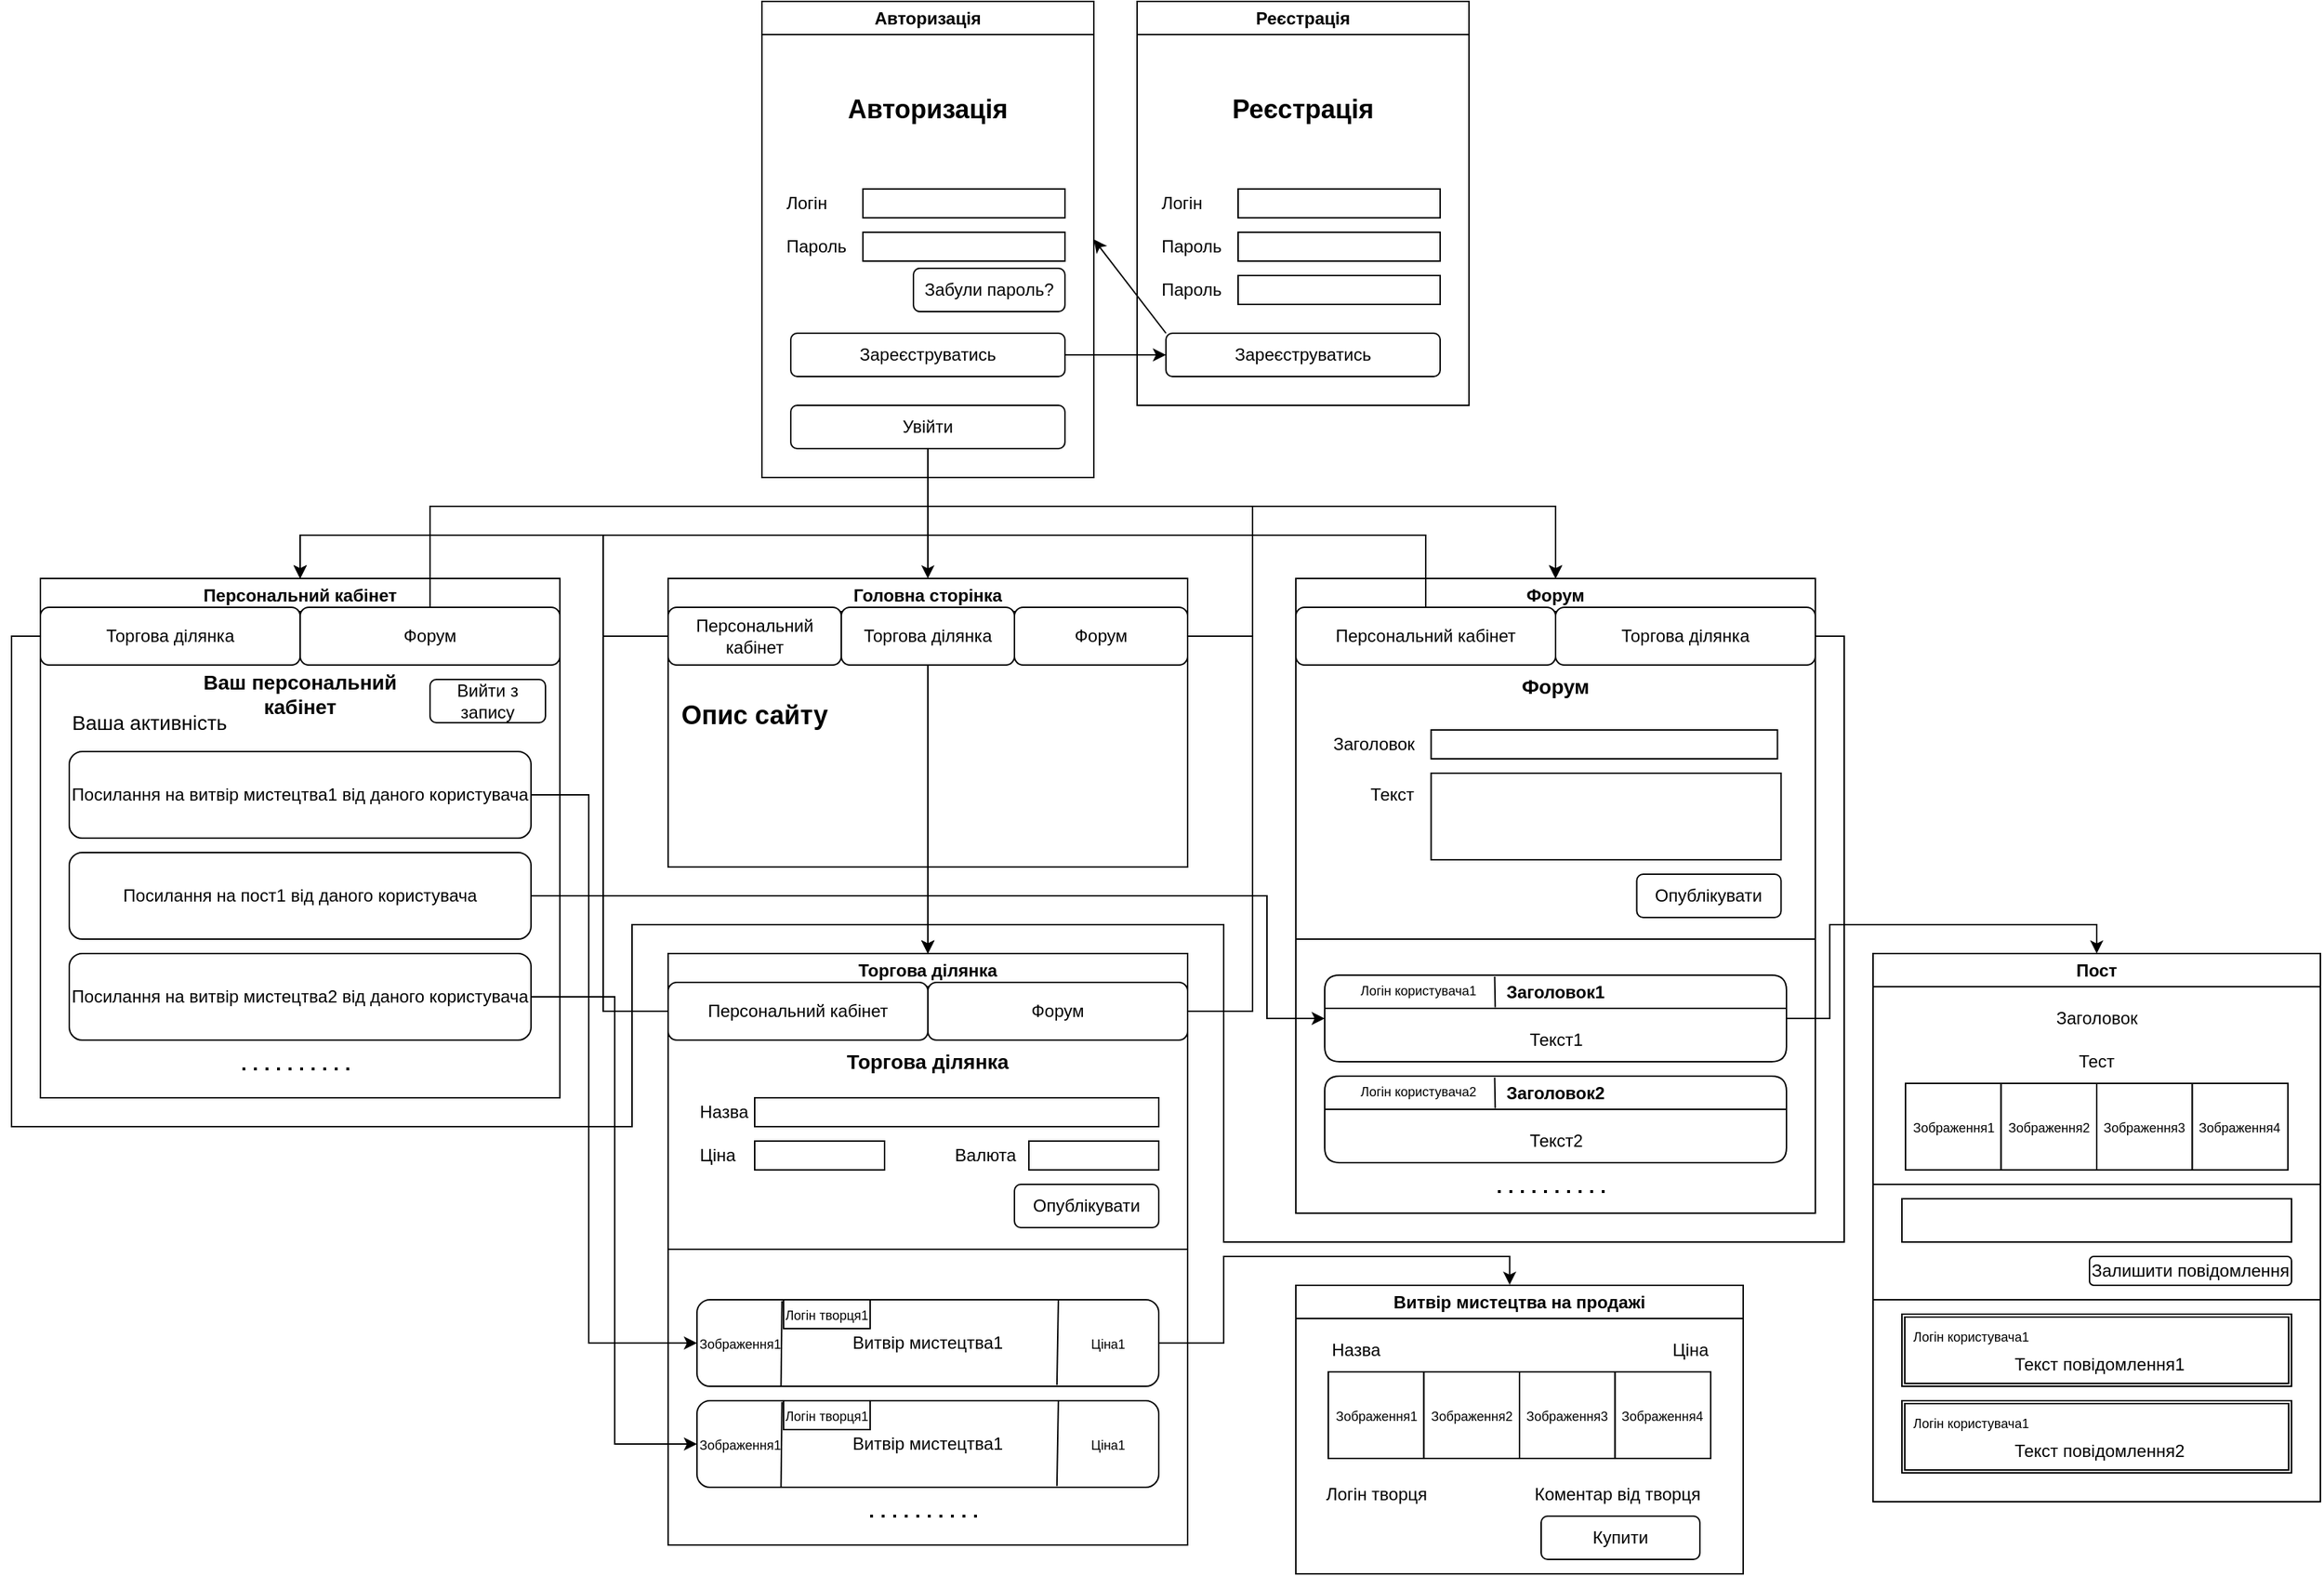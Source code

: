 <mxfile version="22.1.1" type="device">
  <diagram name="Page-1" id="0BG4JVXyCKxln4ZqfxGC">
    <mxGraphModel dx="3890" dy="1431" grid="1" gridSize="10" guides="1" tooltips="1" connect="1" arrows="1" fold="1" page="1" pageScale="1" pageWidth="850" pageHeight="1100" math="0" shadow="0">
      <root>
        <mxCell id="0" />
        <mxCell id="1" parent="0" />
        <mxCell id="MnjqV8rqZ6TKMYj_u7_5-6" value="Авторизація" style="swimlane;whiteSpace=wrap;html=1;" vertex="1" parent="1">
          <mxGeometry x="-310" width="230" height="330" as="geometry" />
        </mxCell>
        <mxCell id="MnjqV8rqZ6TKMYj_u7_5-7" value="" style="rounded=0;whiteSpace=wrap;html=1;" vertex="1" parent="MnjqV8rqZ6TKMYj_u7_5-6">
          <mxGeometry x="70" y="130" width="140" height="20" as="geometry" />
        </mxCell>
        <mxCell id="MnjqV8rqZ6TKMYj_u7_5-8" value="" style="rounded=0;whiteSpace=wrap;html=1;" vertex="1" parent="MnjqV8rqZ6TKMYj_u7_5-6">
          <mxGeometry x="70" y="160" width="140" height="20" as="geometry" />
        </mxCell>
        <mxCell id="MnjqV8rqZ6TKMYj_u7_5-9" value="Логін" style="text;html=1;strokeColor=none;fillColor=none;align=left;verticalAlign=middle;whiteSpace=wrap;rounded=0;" vertex="1" parent="MnjqV8rqZ6TKMYj_u7_5-6">
          <mxGeometry x="15" y="125" width="50" height="30" as="geometry" />
        </mxCell>
        <mxCell id="MnjqV8rqZ6TKMYj_u7_5-10" value="Пароль" style="text;html=1;strokeColor=none;fillColor=none;align=left;verticalAlign=middle;whiteSpace=wrap;rounded=0;" vertex="1" parent="MnjqV8rqZ6TKMYj_u7_5-6">
          <mxGeometry x="15" y="155" width="60" height="30" as="geometry" />
        </mxCell>
        <mxCell id="MnjqV8rqZ6TKMYj_u7_5-12" value="&lt;font style=&quot;font-size: 18px;&quot;&gt;&lt;b&gt;Авторизація&lt;/b&gt;&lt;/font&gt;" style="text;html=1;strokeColor=none;fillColor=none;align=center;verticalAlign=middle;whiteSpace=wrap;rounded=0;" vertex="1" parent="MnjqV8rqZ6TKMYj_u7_5-6">
          <mxGeometry x="85" y="60" width="60" height="30" as="geometry" />
        </mxCell>
        <mxCell id="MnjqV8rqZ6TKMYj_u7_5-14" value="Зареєструватись" style="rounded=1;whiteSpace=wrap;html=1;" vertex="1" parent="MnjqV8rqZ6TKMYj_u7_5-6">
          <mxGeometry x="20" y="230" width="190" height="30" as="geometry" />
        </mxCell>
        <mxCell id="MnjqV8rqZ6TKMYj_u7_5-15" value="Забули пароль?" style="rounded=1;whiteSpace=wrap;html=1;" vertex="1" parent="MnjqV8rqZ6TKMYj_u7_5-6">
          <mxGeometry x="105" y="185" width="105" height="30" as="geometry" />
        </mxCell>
        <mxCell id="MnjqV8rqZ6TKMYj_u7_5-13" value="Увійти" style="rounded=1;whiteSpace=wrap;html=1;" vertex="1" parent="MnjqV8rqZ6TKMYj_u7_5-6">
          <mxGeometry x="20" y="280" width="190" height="30" as="geometry" />
        </mxCell>
        <mxCell id="MnjqV8rqZ6TKMYj_u7_5-17" value="Реєстрація" style="swimlane;whiteSpace=wrap;html=1;" vertex="1" parent="1">
          <mxGeometry x="-50" width="230" height="280" as="geometry" />
        </mxCell>
        <mxCell id="MnjqV8rqZ6TKMYj_u7_5-18" value="" style="rounded=0;whiteSpace=wrap;html=1;" vertex="1" parent="MnjqV8rqZ6TKMYj_u7_5-17">
          <mxGeometry x="70" y="130" width="140" height="20" as="geometry" />
        </mxCell>
        <mxCell id="MnjqV8rqZ6TKMYj_u7_5-19" value="" style="rounded=0;whiteSpace=wrap;html=1;" vertex="1" parent="MnjqV8rqZ6TKMYj_u7_5-17">
          <mxGeometry x="70" y="160" width="140" height="20" as="geometry" />
        </mxCell>
        <mxCell id="MnjqV8rqZ6TKMYj_u7_5-20" value="Логін" style="text;html=1;strokeColor=none;fillColor=none;align=left;verticalAlign=middle;whiteSpace=wrap;rounded=0;" vertex="1" parent="MnjqV8rqZ6TKMYj_u7_5-17">
          <mxGeometry x="15" y="125" width="50" height="30" as="geometry" />
        </mxCell>
        <mxCell id="MnjqV8rqZ6TKMYj_u7_5-21" value="Пароль" style="text;html=1;strokeColor=none;fillColor=none;align=left;verticalAlign=middle;whiteSpace=wrap;rounded=0;" vertex="1" parent="MnjqV8rqZ6TKMYj_u7_5-17">
          <mxGeometry x="15" y="155" width="60" height="30" as="geometry" />
        </mxCell>
        <mxCell id="MnjqV8rqZ6TKMYj_u7_5-22" value="&lt;font style=&quot;font-size: 18px;&quot;&gt;&lt;b&gt;Реєстрація&lt;/b&gt;&lt;/font&gt;" style="text;html=1;strokeColor=none;fillColor=none;align=center;verticalAlign=middle;whiteSpace=wrap;rounded=0;" vertex="1" parent="MnjqV8rqZ6TKMYj_u7_5-17">
          <mxGeometry x="85" y="60" width="60" height="30" as="geometry" />
        </mxCell>
        <mxCell id="MnjqV8rqZ6TKMYj_u7_5-24" value="Зареєструватись" style="rounded=1;whiteSpace=wrap;html=1;" vertex="1" parent="MnjqV8rqZ6TKMYj_u7_5-17">
          <mxGeometry x="20" y="230" width="190" height="30" as="geometry" />
        </mxCell>
        <mxCell id="MnjqV8rqZ6TKMYj_u7_5-35" value="" style="rounded=0;whiteSpace=wrap;html=1;" vertex="1" parent="MnjqV8rqZ6TKMYj_u7_5-17">
          <mxGeometry x="70" y="190" width="140" height="20" as="geometry" />
        </mxCell>
        <mxCell id="MnjqV8rqZ6TKMYj_u7_5-36" value="Пароль" style="text;html=1;strokeColor=none;fillColor=none;align=left;verticalAlign=middle;whiteSpace=wrap;rounded=0;" vertex="1" parent="MnjqV8rqZ6TKMYj_u7_5-17">
          <mxGeometry x="15" y="185" width="60" height="30" as="geometry" />
        </mxCell>
        <mxCell id="MnjqV8rqZ6TKMYj_u7_5-26" value="" style="endArrow=classic;html=1;rounded=0;exitX=1;exitY=0.5;exitDx=0;exitDy=0;entryX=0;entryY=0.5;entryDx=0;entryDy=0;" edge="1" parent="1" source="MnjqV8rqZ6TKMYj_u7_5-14" target="MnjqV8rqZ6TKMYj_u7_5-24">
          <mxGeometry width="50" height="50" relative="1" as="geometry">
            <mxPoint x="10" y="250" as="sourcePoint" />
            <mxPoint x="60" y="200" as="targetPoint" />
          </mxGeometry>
        </mxCell>
        <mxCell id="MnjqV8rqZ6TKMYj_u7_5-28" value="Головна сторінка" style="swimlane;whiteSpace=wrap;html=1;" vertex="1" parent="1">
          <mxGeometry x="-375" y="400" width="360" height="200" as="geometry" />
        </mxCell>
        <mxCell id="MnjqV8rqZ6TKMYj_u7_5-29" value="Торгова ділянка" style="rounded=1;whiteSpace=wrap;html=1;" vertex="1" parent="MnjqV8rqZ6TKMYj_u7_5-28">
          <mxGeometry x="120" y="20" width="120" height="40" as="geometry" />
        </mxCell>
        <mxCell id="MnjqV8rqZ6TKMYj_u7_5-30" value="Форум" style="rounded=1;whiteSpace=wrap;html=1;" vertex="1" parent="MnjqV8rqZ6TKMYj_u7_5-28">
          <mxGeometry x="240" y="20" width="120" height="40" as="geometry" />
        </mxCell>
        <mxCell id="MnjqV8rqZ6TKMYj_u7_5-31" value="Персональний кабінет" style="rounded=1;whiteSpace=wrap;html=1;" vertex="1" parent="MnjqV8rqZ6TKMYj_u7_5-28">
          <mxGeometry y="20" width="120" height="40" as="geometry" />
        </mxCell>
        <mxCell id="MnjqV8rqZ6TKMYj_u7_5-32" value="&lt;font style=&quot;font-size: 18px;&quot;&gt;&lt;b&gt;Опис сайту&lt;/b&gt;&lt;/font&gt;" style="text;html=1;strokeColor=none;fillColor=none;align=center;verticalAlign=middle;whiteSpace=wrap;rounded=0;" vertex="1" parent="MnjqV8rqZ6TKMYj_u7_5-28">
          <mxGeometry y="80" width="120" height="30" as="geometry" />
        </mxCell>
        <mxCell id="MnjqV8rqZ6TKMYj_u7_5-33" value="" style="endArrow=classic;html=1;rounded=0;exitX=0.5;exitY=1;exitDx=0;exitDy=0;entryX=0.5;entryY=0;entryDx=0;entryDy=0;" edge="1" parent="1" source="MnjqV8rqZ6TKMYj_u7_5-13" target="MnjqV8rqZ6TKMYj_u7_5-28">
          <mxGeometry width="50" height="50" relative="1" as="geometry">
            <mxPoint x="10" y="550" as="sourcePoint" />
            <mxPoint x="60" y="500" as="targetPoint" />
          </mxGeometry>
        </mxCell>
        <mxCell id="MnjqV8rqZ6TKMYj_u7_5-34" value="" style="endArrow=classic;html=1;rounded=0;exitX=0;exitY=0;exitDx=0;exitDy=0;entryX=1;entryY=0.5;entryDx=0;entryDy=0;" edge="1" parent="1" source="MnjqV8rqZ6TKMYj_u7_5-24" target="MnjqV8rqZ6TKMYj_u7_5-6">
          <mxGeometry width="50" height="50" relative="1" as="geometry">
            <mxPoint x="-30" y="215" as="sourcePoint" />
            <mxPoint x="-66" y="441" as="targetPoint" />
          </mxGeometry>
        </mxCell>
        <mxCell id="MnjqV8rqZ6TKMYj_u7_5-37" value="Форум" style="swimlane;whiteSpace=wrap;html=1;" vertex="1" parent="1">
          <mxGeometry x="60" y="400" width="360" height="440" as="geometry" />
        </mxCell>
        <mxCell id="MnjqV8rqZ6TKMYj_u7_5-38" value="Опублікувати" style="rounded=1;whiteSpace=wrap;html=1;" vertex="1" parent="MnjqV8rqZ6TKMYj_u7_5-37">
          <mxGeometry x="236.25" y="205" width="100" height="30" as="geometry" />
        </mxCell>
        <mxCell id="MnjqV8rqZ6TKMYj_u7_5-49" value="" style="rounded=0;whiteSpace=wrap;html=1;" vertex="1" parent="MnjqV8rqZ6TKMYj_u7_5-37">
          <mxGeometry x="93.75" y="135" width="242.5" height="60" as="geometry" />
        </mxCell>
        <mxCell id="MnjqV8rqZ6TKMYj_u7_5-50" value="Текст" style="text;html=1;strokeColor=none;fillColor=none;align=right;verticalAlign=middle;whiteSpace=wrap;rounded=0;" vertex="1" parent="MnjqV8rqZ6TKMYj_u7_5-37">
          <mxGeometry x="23.75" y="135" width="60" height="30" as="geometry" />
        </mxCell>
        <mxCell id="MnjqV8rqZ6TKMYj_u7_5-51" value="Заголовок" style="text;html=1;strokeColor=none;fillColor=none;align=left;verticalAlign=middle;whiteSpace=wrap;rounded=0;" vertex="1" parent="MnjqV8rqZ6TKMYj_u7_5-37">
          <mxGeometry x="23.75" y="100" width="60" height="30" as="geometry" />
        </mxCell>
        <mxCell id="MnjqV8rqZ6TKMYj_u7_5-52" value="" style="rounded=0;whiteSpace=wrap;html=1;" vertex="1" parent="MnjqV8rqZ6TKMYj_u7_5-37">
          <mxGeometry x="93.75" y="105" width="240" height="20" as="geometry" />
        </mxCell>
        <mxCell id="MnjqV8rqZ6TKMYj_u7_5-54" value="" style="shape=image;html=1;verticalAlign=top;verticalLabelPosition=bottom;labelBackgroundColor=#ffffff;imageAspect=0;aspect=fixed;image=https://cdn4.iconfinder.com/data/icons/evil-icons-user-interface/64/clip-128.png" vertex="1" parent="MnjqV8rqZ6TKMYj_u7_5-37">
          <mxGeometry x="93.75" y="197" width="38" height="38" as="geometry" />
        </mxCell>
        <mxCell id="MnjqV8rqZ6TKMYj_u7_5-56" value="Заголовок1" style="swimlane;whiteSpace=wrap;html=1;rounded=1" vertex="1" parent="MnjqV8rqZ6TKMYj_u7_5-37">
          <mxGeometry x="20" y="275" width="320" height="60" as="geometry">
            <mxRectangle x="20" y="220" width="110" height="30" as="alternateBounds" />
          </mxGeometry>
        </mxCell>
        <mxCell id="MnjqV8rqZ6TKMYj_u7_5-57" value="Текст1" style="text;html=1;align=center;verticalAlign=middle;resizable=0;points=[];autosize=1;strokeColor=none;fillColor=none;" vertex="1" parent="MnjqV8rqZ6TKMYj_u7_5-56">
          <mxGeometry x="130" y="30" width="60" height="30" as="geometry" />
        </mxCell>
        <mxCell id="MnjqV8rqZ6TKMYj_u7_5-58" value="&lt;font style=&quot;font-size: 9px;&quot;&gt;Логін користувача1&lt;/font&gt;" style="text;html=1;strokeColor=none;fillColor=none;align=center;verticalAlign=middle;whiteSpace=wrap;rounded=0;" vertex="1" parent="MnjqV8rqZ6TKMYj_u7_5-37">
          <mxGeometry x="20" y="275" width="130" height="20" as="geometry" />
        </mxCell>
        <mxCell id="MnjqV8rqZ6TKMYj_u7_5-59" value="" style="endArrow=none;html=1;rounded=0;exitX=0.906;exitY=0.05;exitDx=0;exitDy=0;exitPerimeter=0;entryX=0.909;entryY=1.11;entryDx=0;entryDy=0;entryPerimeter=0;" edge="1" parent="MnjqV8rqZ6TKMYj_u7_5-37" source="MnjqV8rqZ6TKMYj_u7_5-58" target="MnjqV8rqZ6TKMYj_u7_5-58">
          <mxGeometry width="50" height="50" relative="1" as="geometry">
            <mxPoint x="-50" y="105" as="sourcePoint" />
            <mxPoint x="140" y="295" as="targetPoint" />
          </mxGeometry>
        </mxCell>
        <mxCell id="MnjqV8rqZ6TKMYj_u7_5-64" value="Заголовок2" style="swimlane;whiteSpace=wrap;html=1;rounded=1" vertex="1" parent="MnjqV8rqZ6TKMYj_u7_5-37">
          <mxGeometry x="20" y="345" width="320" height="60" as="geometry">
            <mxRectangle x="20" y="220" width="110" height="30" as="alternateBounds" />
          </mxGeometry>
        </mxCell>
        <mxCell id="MnjqV8rqZ6TKMYj_u7_5-65" value="Текст2" style="text;html=1;align=center;verticalAlign=middle;resizable=0;points=[];autosize=1;strokeColor=none;fillColor=none;" vertex="1" parent="MnjqV8rqZ6TKMYj_u7_5-64">
          <mxGeometry x="130" y="30" width="60" height="30" as="geometry" />
        </mxCell>
        <mxCell id="MnjqV8rqZ6TKMYj_u7_5-66" value="&lt;font style=&quot;font-size: 9px;&quot;&gt;Логін користувача2&lt;/font&gt;" style="text;html=1;strokeColor=none;fillColor=none;align=center;verticalAlign=middle;whiteSpace=wrap;rounded=0;" vertex="1" parent="MnjqV8rqZ6TKMYj_u7_5-37">
          <mxGeometry x="20" y="345" width="130" height="20" as="geometry" />
        </mxCell>
        <mxCell id="MnjqV8rqZ6TKMYj_u7_5-67" value="" style="endArrow=none;html=1;rounded=0;exitX=0.906;exitY=0.05;exitDx=0;exitDy=0;exitPerimeter=0;entryX=0.909;entryY=1.11;entryDx=0;entryDy=0;entryPerimeter=0;" edge="1" parent="MnjqV8rqZ6TKMYj_u7_5-37" source="MnjqV8rqZ6TKMYj_u7_5-66" target="MnjqV8rqZ6TKMYj_u7_5-66">
          <mxGeometry width="50" height="50" relative="1" as="geometry">
            <mxPoint x="-50" y="175" as="sourcePoint" />
            <mxPoint x="140" y="365" as="targetPoint" />
          </mxGeometry>
        </mxCell>
        <mxCell id="MnjqV8rqZ6TKMYj_u7_5-68" value="" style="endArrow=none;dashed=1;html=1;dashPattern=1 3;strokeWidth=2;rounded=0;" edge="1" parent="MnjqV8rqZ6TKMYj_u7_5-37">
          <mxGeometry width="50" height="50" relative="1" as="geometry">
            <mxPoint x="140" y="425" as="sourcePoint" />
            <mxPoint x="220" y="425" as="targetPoint" />
          </mxGeometry>
        </mxCell>
        <mxCell id="MnjqV8rqZ6TKMYj_u7_5-70" value="Торгова ділянка" style="rounded=1;whiteSpace=wrap;html=1;" vertex="1" parent="MnjqV8rqZ6TKMYj_u7_5-37">
          <mxGeometry x="180" y="20" width="180" height="40" as="geometry" />
        </mxCell>
        <mxCell id="MnjqV8rqZ6TKMYj_u7_5-72" value="Персональний кабінет" style="rounded=1;whiteSpace=wrap;html=1;" vertex="1" parent="MnjqV8rqZ6TKMYj_u7_5-37">
          <mxGeometry y="20" width="180" height="40" as="geometry" />
        </mxCell>
        <mxCell id="MnjqV8rqZ6TKMYj_u7_5-55" value="" style="endArrow=none;html=1;rounded=0;" edge="1" parent="MnjqV8rqZ6TKMYj_u7_5-37">
          <mxGeometry width="50" height="50" relative="1" as="geometry">
            <mxPoint y="250" as="sourcePoint" />
            <mxPoint x="360" y="250" as="targetPoint" />
          </mxGeometry>
        </mxCell>
        <mxCell id="MnjqV8rqZ6TKMYj_u7_5-113" value="&lt;b&gt;&lt;font style=&quot;font-size: 14px;&quot;&gt;Форум&lt;/font&gt;&lt;/b&gt;" style="text;html=1;strokeColor=none;fillColor=none;align=center;verticalAlign=middle;whiteSpace=wrap;rounded=0;" vertex="1" parent="MnjqV8rqZ6TKMYj_u7_5-37">
          <mxGeometry x="150" y="60" width="60" height="30" as="geometry" />
        </mxCell>
        <mxCell id="MnjqV8rqZ6TKMYj_u7_5-42" style="edgeStyle=orthogonalEdgeStyle;rounded=0;orthogonalLoop=1;jettySize=auto;html=1;entryX=0.5;entryY=0;entryDx=0;entryDy=0;" edge="1" parent="1" source="MnjqV8rqZ6TKMYj_u7_5-30" target="MnjqV8rqZ6TKMYj_u7_5-37">
          <mxGeometry relative="1" as="geometry">
            <Array as="points">
              <mxPoint x="30" y="440" />
              <mxPoint x="30" y="350" />
              <mxPoint x="240" y="350" />
            </Array>
          </mxGeometry>
        </mxCell>
        <mxCell id="MnjqV8rqZ6TKMYj_u7_5-43" value="Персональний кабінет" style="swimlane;whiteSpace=wrap;html=1;" vertex="1" parent="1">
          <mxGeometry x="-810" y="400" width="360" height="360" as="geometry" />
        </mxCell>
        <mxCell id="MnjqV8rqZ6TKMYj_u7_5-69" value="Вийти з запису" style="rounded=1;whiteSpace=wrap;html=1;" vertex="1" parent="MnjqV8rqZ6TKMYj_u7_5-43">
          <mxGeometry x="270" y="70" width="80" height="30" as="geometry" />
        </mxCell>
        <mxCell id="MnjqV8rqZ6TKMYj_u7_5-73" value="Торгова ділянка" style="rounded=1;whiteSpace=wrap;html=1;" vertex="1" parent="MnjqV8rqZ6TKMYj_u7_5-43">
          <mxGeometry y="20" width="180" height="40" as="geometry" />
        </mxCell>
        <mxCell id="MnjqV8rqZ6TKMYj_u7_5-74" value="Форум" style="rounded=1;whiteSpace=wrap;html=1;" vertex="1" parent="MnjqV8rqZ6TKMYj_u7_5-43">
          <mxGeometry x="180" y="20" width="180" height="40" as="geometry" />
        </mxCell>
        <mxCell id="MnjqV8rqZ6TKMYj_u7_5-76" value="Посилання на витвір мистецтва1 від даного користувача" style="rounded=1;whiteSpace=wrap;html=1;" vertex="1" parent="MnjqV8rqZ6TKMYj_u7_5-43">
          <mxGeometry x="20" y="120" width="320" height="60" as="geometry" />
        </mxCell>
        <mxCell id="MnjqV8rqZ6TKMYj_u7_5-77" value="Посилання на витвір мистецтва2 від даного користувача" style="rounded=1;whiteSpace=wrap;html=1;" vertex="1" parent="MnjqV8rqZ6TKMYj_u7_5-43">
          <mxGeometry x="20" y="260" width="320" height="60" as="geometry" />
        </mxCell>
        <mxCell id="MnjqV8rqZ6TKMYj_u7_5-78" value="" style="endArrow=none;dashed=1;html=1;dashPattern=1 3;strokeWidth=2;rounded=0;" edge="1" parent="MnjqV8rqZ6TKMYj_u7_5-43">
          <mxGeometry width="50" height="50" relative="1" as="geometry">
            <mxPoint x="140" y="340" as="sourcePoint" />
            <mxPoint x="220" y="340" as="targetPoint" />
          </mxGeometry>
        </mxCell>
        <mxCell id="MnjqV8rqZ6TKMYj_u7_5-80" value="Посилання на пост1 від даного користувача" style="rounded=1;whiteSpace=wrap;html=1;" vertex="1" parent="MnjqV8rqZ6TKMYj_u7_5-43">
          <mxGeometry x="20" y="190" width="320" height="60" as="geometry" />
        </mxCell>
        <mxCell id="MnjqV8rqZ6TKMYj_u7_5-82" value="&lt;font style=&quot;font-size: 14px;&quot;&gt;Ваша активність&lt;/font&gt;" style="text;html=1;strokeColor=none;fillColor=none;align=left;verticalAlign=middle;whiteSpace=wrap;rounded=0;" vertex="1" parent="MnjqV8rqZ6TKMYj_u7_5-43">
          <mxGeometry x="20" y="85" width="130" height="30" as="geometry" />
        </mxCell>
        <mxCell id="MnjqV8rqZ6TKMYj_u7_5-111" value="&lt;font style=&quot;font-size: 14px;&quot;&gt;&lt;b&gt;Ваш персональний кабінет&lt;/b&gt;&lt;/font&gt;" style="text;html=1;strokeColor=none;fillColor=none;align=center;verticalAlign=middle;whiteSpace=wrap;rounded=0;" vertex="1" parent="MnjqV8rqZ6TKMYj_u7_5-43">
          <mxGeometry x="110" y="65" width="140" height="30" as="geometry" />
        </mxCell>
        <mxCell id="MnjqV8rqZ6TKMYj_u7_5-48" style="edgeStyle=orthogonalEdgeStyle;rounded=0;orthogonalLoop=1;jettySize=auto;html=1;entryX=0.5;entryY=0;entryDx=0;entryDy=0;" edge="1" parent="1" source="MnjqV8rqZ6TKMYj_u7_5-31" target="MnjqV8rqZ6TKMYj_u7_5-43">
          <mxGeometry relative="1" as="geometry">
            <Array as="points">
              <mxPoint x="-420" y="440" />
              <mxPoint x="-420" y="370" />
              <mxPoint x="-630" y="370" />
            </Array>
          </mxGeometry>
        </mxCell>
        <mxCell id="MnjqV8rqZ6TKMYj_u7_5-81" style="edgeStyle=orthogonalEdgeStyle;rounded=0;orthogonalLoop=1;jettySize=auto;html=1;entryX=0;entryY=0.5;entryDx=0;entryDy=0;" edge="1" parent="1" source="MnjqV8rqZ6TKMYj_u7_5-80" target="MnjqV8rqZ6TKMYj_u7_5-56">
          <mxGeometry relative="1" as="geometry">
            <Array as="points">
              <mxPoint x="40" y="620" />
              <mxPoint x="40" y="705" />
            </Array>
          </mxGeometry>
        </mxCell>
        <mxCell id="MnjqV8rqZ6TKMYj_u7_5-83" style="edgeStyle=orthogonalEdgeStyle;rounded=0;orthogonalLoop=1;jettySize=auto;html=1;entryX=0.5;entryY=0;entryDx=0;entryDy=0;" edge="1" parent="1" source="MnjqV8rqZ6TKMYj_u7_5-74" target="MnjqV8rqZ6TKMYj_u7_5-37">
          <mxGeometry relative="1" as="geometry">
            <Array as="points">
              <mxPoint x="-540" y="350" />
              <mxPoint x="240" y="350" />
            </Array>
          </mxGeometry>
        </mxCell>
        <mxCell id="MnjqV8rqZ6TKMYj_u7_5-84" style="edgeStyle=orthogonalEdgeStyle;rounded=0;orthogonalLoop=1;jettySize=auto;html=1;entryX=0.5;entryY=0;entryDx=0;entryDy=0;" edge="1" parent="1" source="MnjqV8rqZ6TKMYj_u7_5-72" target="MnjqV8rqZ6TKMYj_u7_5-43">
          <mxGeometry relative="1" as="geometry">
            <Array as="points">
              <mxPoint x="150" y="370" />
              <mxPoint x="-630" y="370" />
            </Array>
          </mxGeometry>
        </mxCell>
        <mxCell id="MnjqV8rqZ6TKMYj_u7_5-85" value="Торгова ділянка" style="swimlane;whiteSpace=wrap;html=1;" vertex="1" parent="1">
          <mxGeometry x="-375" y="660" width="360" height="410" as="geometry" />
        </mxCell>
        <mxCell id="MnjqV8rqZ6TKMYj_u7_5-87" value="Форум" style="rounded=1;whiteSpace=wrap;html=1;" vertex="1" parent="MnjqV8rqZ6TKMYj_u7_5-85">
          <mxGeometry x="180" y="20" width="180" height="40" as="geometry" />
        </mxCell>
        <mxCell id="MnjqV8rqZ6TKMYj_u7_5-88" value="Персональний кабінет" style="rounded=1;whiteSpace=wrap;html=1;" vertex="1" parent="MnjqV8rqZ6TKMYj_u7_5-85">
          <mxGeometry y="20" width="180" height="40" as="geometry" />
        </mxCell>
        <mxCell id="MnjqV8rqZ6TKMYj_u7_5-96" value="Витвір мистецтва1" style="rounded=1;whiteSpace=wrap;html=1;" vertex="1" parent="MnjqV8rqZ6TKMYj_u7_5-85">
          <mxGeometry x="20" y="240" width="320" height="60" as="geometry" />
        </mxCell>
        <mxCell id="MnjqV8rqZ6TKMYj_u7_5-97" value="" style="endArrow=none;html=1;rounded=0;exitX=0.184;exitY=0.014;exitDx=0;exitDy=0;exitPerimeter=0;entryX=0.182;entryY=0.995;entryDx=0;entryDy=0;entryPerimeter=0;" edge="1" parent="MnjqV8rqZ6TKMYj_u7_5-85" source="MnjqV8rqZ6TKMYj_u7_5-96" target="MnjqV8rqZ6TKMYj_u7_5-96">
          <mxGeometry width="50" height="50" relative="1" as="geometry">
            <mxPoint x="115" y="220" as="sourcePoint" />
            <mxPoint x="165" y="170" as="targetPoint" />
          </mxGeometry>
        </mxCell>
        <mxCell id="MnjqV8rqZ6TKMYj_u7_5-98" value="&lt;font style=&quot;font-size: 9px;&quot;&gt;Зображення1&lt;/font&gt;" style="text;html=1;strokeColor=none;fillColor=none;align=center;verticalAlign=middle;whiteSpace=wrap;rounded=0;" vertex="1" parent="MnjqV8rqZ6TKMYj_u7_5-85">
          <mxGeometry x="20" y="255" width="60" height="30" as="geometry" />
        </mxCell>
        <mxCell id="MnjqV8rqZ6TKMYj_u7_5-99" value="" style="endArrow=none;html=1;rounded=0;exitX=0.184;exitY=0.014;exitDx=0;exitDy=0;exitPerimeter=0;entryX=0.182;entryY=0.995;entryDx=0;entryDy=0;entryPerimeter=0;" edge="1" parent="MnjqV8rqZ6TKMYj_u7_5-85">
          <mxGeometry width="50" height="50" relative="1" as="geometry">
            <mxPoint x="270.44" y="240.16" as="sourcePoint" />
            <mxPoint x="269.44" y="299.16" as="targetPoint" />
          </mxGeometry>
        </mxCell>
        <mxCell id="MnjqV8rqZ6TKMYj_u7_5-101" value="&lt;font style=&quot;font-size: 9px;&quot;&gt;Ціна1&lt;/font&gt;" style="text;html=1;strokeColor=none;fillColor=none;align=center;verticalAlign=middle;whiteSpace=wrap;rounded=0;" vertex="1" parent="MnjqV8rqZ6TKMYj_u7_5-85">
          <mxGeometry x="275" y="255" width="60" height="30" as="geometry" />
        </mxCell>
        <mxCell id="MnjqV8rqZ6TKMYj_u7_5-103" value="&lt;font style=&quot;font-size: 9px;&quot;&gt;Логін творця1&lt;/font&gt;" style="rounded=0;whiteSpace=wrap;html=1;" vertex="1" parent="MnjqV8rqZ6TKMYj_u7_5-85">
          <mxGeometry x="80" y="240" width="60" height="20" as="geometry" />
        </mxCell>
        <mxCell id="MnjqV8rqZ6TKMYj_u7_5-104" value="Витвір мистецтва1" style="rounded=1;whiteSpace=wrap;html=1;" vertex="1" parent="MnjqV8rqZ6TKMYj_u7_5-85">
          <mxGeometry x="20" y="310" width="320" height="60" as="geometry" />
        </mxCell>
        <mxCell id="MnjqV8rqZ6TKMYj_u7_5-105" value="" style="endArrow=none;html=1;rounded=0;exitX=0.184;exitY=0.014;exitDx=0;exitDy=0;exitPerimeter=0;entryX=0.182;entryY=0.995;entryDx=0;entryDy=0;entryPerimeter=0;" edge="1" parent="MnjqV8rqZ6TKMYj_u7_5-85" source="MnjqV8rqZ6TKMYj_u7_5-104" target="MnjqV8rqZ6TKMYj_u7_5-104">
          <mxGeometry width="50" height="50" relative="1" as="geometry">
            <mxPoint x="115" y="290" as="sourcePoint" />
            <mxPoint x="165" y="240" as="targetPoint" />
          </mxGeometry>
        </mxCell>
        <mxCell id="MnjqV8rqZ6TKMYj_u7_5-106" value="&lt;font style=&quot;font-size: 9px;&quot;&gt;Зображення1&lt;/font&gt;" style="text;html=1;strokeColor=none;fillColor=none;align=center;verticalAlign=middle;whiteSpace=wrap;rounded=0;" vertex="1" parent="MnjqV8rqZ6TKMYj_u7_5-85">
          <mxGeometry x="20" y="325" width="60" height="30" as="geometry" />
        </mxCell>
        <mxCell id="MnjqV8rqZ6TKMYj_u7_5-107" value="" style="endArrow=none;html=1;rounded=0;exitX=0.184;exitY=0.014;exitDx=0;exitDy=0;exitPerimeter=0;entryX=0.182;entryY=0.995;entryDx=0;entryDy=0;entryPerimeter=0;" edge="1" parent="MnjqV8rqZ6TKMYj_u7_5-85">
          <mxGeometry width="50" height="50" relative="1" as="geometry">
            <mxPoint x="270.44" y="310.16" as="sourcePoint" />
            <mxPoint x="269.44" y="369.16" as="targetPoint" />
          </mxGeometry>
        </mxCell>
        <mxCell id="MnjqV8rqZ6TKMYj_u7_5-108" value="&lt;font style=&quot;font-size: 9px;&quot;&gt;Ціна1&lt;/font&gt;" style="text;html=1;strokeColor=none;fillColor=none;align=center;verticalAlign=middle;whiteSpace=wrap;rounded=0;" vertex="1" parent="MnjqV8rqZ6TKMYj_u7_5-85">
          <mxGeometry x="275" y="325" width="60" height="30" as="geometry" />
        </mxCell>
        <mxCell id="MnjqV8rqZ6TKMYj_u7_5-109" value="&lt;font style=&quot;font-size: 9px;&quot;&gt;Логін творця1&lt;/font&gt;" style="rounded=0;whiteSpace=wrap;html=1;" vertex="1" parent="MnjqV8rqZ6TKMYj_u7_5-85">
          <mxGeometry x="80" y="310" width="60" height="20" as="geometry" />
        </mxCell>
        <mxCell id="MnjqV8rqZ6TKMYj_u7_5-110" value="" style="endArrow=none;dashed=1;html=1;dashPattern=1 3;strokeWidth=2;rounded=0;" edge="1" parent="MnjqV8rqZ6TKMYj_u7_5-85">
          <mxGeometry width="50" height="50" relative="1" as="geometry">
            <mxPoint x="140" y="390" as="sourcePoint" />
            <mxPoint x="220" y="390" as="targetPoint" />
          </mxGeometry>
        </mxCell>
        <mxCell id="MnjqV8rqZ6TKMYj_u7_5-112" value="&lt;font style=&quot;font-size: 14px;&quot;&gt;&lt;b&gt;Торгова ділянка&lt;/b&gt;&lt;/font&gt;" style="text;html=1;strokeColor=none;fillColor=none;align=center;verticalAlign=middle;whiteSpace=wrap;rounded=0;" vertex="1" parent="MnjqV8rqZ6TKMYj_u7_5-85">
          <mxGeometry x="120" y="60" width="120" height="30" as="geometry" />
        </mxCell>
        <mxCell id="MnjqV8rqZ6TKMYj_u7_5-116" value="Опублікувати" style="rounded=1;whiteSpace=wrap;html=1;" vertex="1" parent="MnjqV8rqZ6TKMYj_u7_5-85">
          <mxGeometry x="240" y="160" width="100" height="30" as="geometry" />
        </mxCell>
        <mxCell id="MnjqV8rqZ6TKMYj_u7_5-117" value="" style="rounded=0;whiteSpace=wrap;html=1;" vertex="1" parent="MnjqV8rqZ6TKMYj_u7_5-85">
          <mxGeometry x="60" y="100" width="280" height="20" as="geometry" />
        </mxCell>
        <mxCell id="MnjqV8rqZ6TKMYj_u7_5-118" value="Назва" style="text;html=1;strokeColor=none;fillColor=none;align=left;verticalAlign=middle;whiteSpace=wrap;rounded=0;" vertex="1" parent="MnjqV8rqZ6TKMYj_u7_5-85">
          <mxGeometry x="20" y="95" width="35" height="30" as="geometry" />
        </mxCell>
        <mxCell id="MnjqV8rqZ6TKMYj_u7_5-121" value="" style="shape=image;html=1;verticalAlign=top;verticalLabelPosition=bottom;labelBackgroundColor=#ffffff;imageAspect=0;aspect=fixed;image=https://cdn4.iconfinder.com/data/icons/evil-icons-user-interface/64/clip-128.png" vertex="1" parent="MnjqV8rqZ6TKMYj_u7_5-85">
          <mxGeometry x="60" y="150" width="50" height="50" as="geometry" />
        </mxCell>
        <mxCell id="MnjqV8rqZ6TKMYj_u7_5-122" value="Ціна" style="text;html=1;strokeColor=none;fillColor=none;align=left;verticalAlign=middle;whiteSpace=wrap;rounded=0;" vertex="1" parent="MnjqV8rqZ6TKMYj_u7_5-85">
          <mxGeometry x="20" y="125" width="60" height="30" as="geometry" />
        </mxCell>
        <mxCell id="MnjqV8rqZ6TKMYj_u7_5-123" value="" style="rounded=0;whiteSpace=wrap;html=1;" vertex="1" parent="MnjqV8rqZ6TKMYj_u7_5-85">
          <mxGeometry x="60" y="130" width="90" height="20" as="geometry" />
        </mxCell>
        <mxCell id="MnjqV8rqZ6TKMYj_u7_5-124" value="Валюта" style="text;html=1;strokeColor=none;fillColor=none;align=center;verticalAlign=middle;whiteSpace=wrap;rounded=0;" vertex="1" parent="MnjqV8rqZ6TKMYj_u7_5-85">
          <mxGeometry x="190" y="125" width="60" height="30" as="geometry" />
        </mxCell>
        <mxCell id="MnjqV8rqZ6TKMYj_u7_5-125" value="" style="rounded=0;whiteSpace=wrap;html=1;" vertex="1" parent="MnjqV8rqZ6TKMYj_u7_5-85">
          <mxGeometry x="250" y="130" width="90" height="20" as="geometry" />
        </mxCell>
        <mxCell id="MnjqV8rqZ6TKMYj_u7_5-90" style="edgeStyle=orthogonalEdgeStyle;rounded=0;orthogonalLoop=1;jettySize=auto;html=1;" edge="1" parent="1" source="MnjqV8rqZ6TKMYj_u7_5-29" target="MnjqV8rqZ6TKMYj_u7_5-85">
          <mxGeometry relative="1" as="geometry">
            <Array as="points">
              <mxPoint x="-195" y="560" />
              <mxPoint x="-195" y="560" />
            </Array>
          </mxGeometry>
        </mxCell>
        <mxCell id="MnjqV8rqZ6TKMYj_u7_5-91" style="edgeStyle=orthogonalEdgeStyle;rounded=0;orthogonalLoop=1;jettySize=auto;html=1;entryX=0.5;entryY=0;entryDx=0;entryDy=0;" edge="1" parent="1" source="MnjqV8rqZ6TKMYj_u7_5-73" target="MnjqV8rqZ6TKMYj_u7_5-85">
          <mxGeometry relative="1" as="geometry">
            <Array as="points">
              <mxPoint x="-830" y="440" />
              <mxPoint x="-830" y="780" />
              <mxPoint x="-400" y="780" />
              <mxPoint x="-400" y="640" />
              <mxPoint x="-195" y="640" />
            </Array>
          </mxGeometry>
        </mxCell>
        <mxCell id="MnjqV8rqZ6TKMYj_u7_5-92" style="edgeStyle=orthogonalEdgeStyle;rounded=0;orthogonalLoop=1;jettySize=auto;html=1;entryX=0.5;entryY=0;entryDx=0;entryDy=0;" edge="1" parent="1" source="MnjqV8rqZ6TKMYj_u7_5-70" target="MnjqV8rqZ6TKMYj_u7_5-85">
          <mxGeometry relative="1" as="geometry">
            <Array as="points">
              <mxPoint x="440" y="440" />
              <mxPoint x="440" y="860" />
              <mxPoint x="10" y="860" />
              <mxPoint x="10" y="640" />
              <mxPoint x="-195" y="640" />
            </Array>
          </mxGeometry>
        </mxCell>
        <mxCell id="MnjqV8rqZ6TKMYj_u7_5-93" style="edgeStyle=orthogonalEdgeStyle;rounded=0;orthogonalLoop=1;jettySize=auto;html=1;entryX=0.5;entryY=0;entryDx=0;entryDy=0;" edge="1" parent="1" source="MnjqV8rqZ6TKMYj_u7_5-88" target="MnjqV8rqZ6TKMYj_u7_5-43">
          <mxGeometry relative="1" as="geometry">
            <Array as="points">
              <mxPoint x="-420" y="700" />
              <mxPoint x="-420" y="370" />
              <mxPoint x="-630" y="370" />
            </Array>
          </mxGeometry>
        </mxCell>
        <mxCell id="MnjqV8rqZ6TKMYj_u7_5-94" style="edgeStyle=orthogonalEdgeStyle;rounded=0;orthogonalLoop=1;jettySize=auto;html=1;entryX=0.5;entryY=0;entryDx=0;entryDy=0;" edge="1" parent="1" source="MnjqV8rqZ6TKMYj_u7_5-87" target="MnjqV8rqZ6TKMYj_u7_5-37">
          <mxGeometry relative="1" as="geometry">
            <Array as="points">
              <mxPoint x="30" y="700" />
              <mxPoint x="30" y="350" />
              <mxPoint x="240" y="350" />
            </Array>
          </mxGeometry>
        </mxCell>
        <mxCell id="MnjqV8rqZ6TKMYj_u7_5-114" style="edgeStyle=orthogonalEdgeStyle;rounded=0;orthogonalLoop=1;jettySize=auto;html=1;entryX=0;entryY=0.5;entryDx=0;entryDy=0;" edge="1" parent="1" source="MnjqV8rqZ6TKMYj_u7_5-76" target="MnjqV8rqZ6TKMYj_u7_5-98">
          <mxGeometry relative="1" as="geometry">
            <mxPoint x="-355" y="760" as="targetPoint" />
            <Array as="points">
              <mxPoint x="-430" y="550" />
              <mxPoint x="-430" y="930" />
            </Array>
          </mxGeometry>
        </mxCell>
        <mxCell id="MnjqV8rqZ6TKMYj_u7_5-115" style="edgeStyle=orthogonalEdgeStyle;rounded=0;orthogonalLoop=1;jettySize=auto;html=1;entryX=0;entryY=0.5;entryDx=0;entryDy=0;" edge="1" parent="1" source="MnjqV8rqZ6TKMYj_u7_5-77" target="MnjqV8rqZ6TKMYj_u7_5-106">
          <mxGeometry relative="1" as="geometry">
            <mxPoint x="-240" y="900" as="targetPoint" />
            <Array as="points">
              <mxPoint x="-412" y="690" />
              <mxPoint x="-412" y="1000" />
            </Array>
          </mxGeometry>
        </mxCell>
        <mxCell id="MnjqV8rqZ6TKMYj_u7_5-127" value="" style="endArrow=none;html=1;rounded=0;entryX=1;entryY=0.5;entryDx=0;entryDy=0;exitX=0;exitY=0.5;exitDx=0;exitDy=0;" edge="1" parent="1" source="MnjqV8rqZ6TKMYj_u7_5-85" target="MnjqV8rqZ6TKMYj_u7_5-85">
          <mxGeometry width="50" height="50" relative="1" as="geometry">
            <mxPoint x="-340" y="880" as="sourcePoint" />
            <mxPoint x="-20" y="870" as="targetPoint" />
          </mxGeometry>
        </mxCell>
        <mxCell id="MnjqV8rqZ6TKMYj_u7_5-129" value="Витвір мистецтва на продажі" style="swimlane;whiteSpace=wrap;html=1;" vertex="1" parent="1">
          <mxGeometry x="60" y="890" width="310" height="200" as="geometry" />
        </mxCell>
        <mxCell id="MnjqV8rqZ6TKMYj_u7_5-130" value="&lt;font style=&quot;font-size: 9px;&quot;&gt;Зображення1&lt;/font&gt;" style="rounded=0;whiteSpace=wrap;html=1;" vertex="1" parent="MnjqV8rqZ6TKMYj_u7_5-129">
          <mxGeometry x="22.5" y="60" width="66.25" height="60" as="geometry" />
        </mxCell>
        <mxCell id="MnjqV8rqZ6TKMYj_u7_5-131" value="&lt;font style=&quot;font-size: 9px;&quot;&gt;Зображення2&lt;/font&gt;" style="rounded=0;whiteSpace=wrap;html=1;" vertex="1" parent="MnjqV8rqZ6TKMYj_u7_5-129">
          <mxGeometry x="88.75" y="60" width="66.25" height="60" as="geometry" />
        </mxCell>
        <mxCell id="MnjqV8rqZ6TKMYj_u7_5-132" value="&lt;font style=&quot;font-size: 9px;&quot;&gt;Зображення3&lt;/font&gt;" style="rounded=0;whiteSpace=wrap;html=1;" vertex="1" parent="MnjqV8rqZ6TKMYj_u7_5-129">
          <mxGeometry x="155" y="60" width="66.25" height="60" as="geometry" />
        </mxCell>
        <mxCell id="MnjqV8rqZ6TKMYj_u7_5-133" value="&lt;font style=&quot;font-size: 9px;&quot;&gt;Зображення4&lt;/font&gt;" style="rounded=0;whiteSpace=wrap;html=1;" vertex="1" parent="MnjqV8rqZ6TKMYj_u7_5-129">
          <mxGeometry x="221.25" y="60" width="66.25" height="60" as="geometry" />
        </mxCell>
        <mxCell id="MnjqV8rqZ6TKMYj_u7_5-134" value="Назва" style="text;html=1;strokeColor=none;fillColor=none;align=left;verticalAlign=middle;whiteSpace=wrap;rounded=0;" vertex="1" parent="MnjqV8rqZ6TKMYj_u7_5-129">
          <mxGeometry x="22.5" y="30" width="60" height="30" as="geometry" />
        </mxCell>
        <mxCell id="MnjqV8rqZ6TKMYj_u7_5-135" value="Логін творця" style="text;html=1;strokeColor=none;fillColor=none;align=center;verticalAlign=middle;whiteSpace=wrap;rounded=0;" vertex="1" parent="MnjqV8rqZ6TKMYj_u7_5-129">
          <mxGeometry x="16.88" y="130" width="77.5" height="30" as="geometry" />
        </mxCell>
        <mxCell id="MnjqV8rqZ6TKMYj_u7_5-136" value="Коментар від творця" style="text;html=1;strokeColor=none;fillColor=none;align=center;verticalAlign=middle;whiteSpace=wrap;rounded=0;" vertex="1" parent="MnjqV8rqZ6TKMYj_u7_5-129">
          <mxGeometry x="157.5" y="130" width="130" height="30" as="geometry" />
        </mxCell>
        <mxCell id="MnjqV8rqZ6TKMYj_u7_5-137" value="Ціна" style="text;html=1;strokeColor=none;fillColor=none;align=right;verticalAlign=middle;whiteSpace=wrap;rounded=0;" vertex="1" parent="MnjqV8rqZ6TKMYj_u7_5-129">
          <mxGeometry x="227.5" y="30" width="60" height="30" as="geometry" />
        </mxCell>
        <mxCell id="MnjqV8rqZ6TKMYj_u7_5-138" value="Купити" style="rounded=1;whiteSpace=wrap;html=1;" vertex="1" parent="MnjqV8rqZ6TKMYj_u7_5-129">
          <mxGeometry x="170" y="160" width="110" height="30" as="geometry" />
        </mxCell>
        <mxCell id="MnjqV8rqZ6TKMYj_u7_5-139" style="edgeStyle=orthogonalEdgeStyle;rounded=0;orthogonalLoop=1;jettySize=auto;html=1;entryX=0.478;entryY=-0.002;entryDx=0;entryDy=0;entryPerimeter=0;" edge="1" parent="1" source="MnjqV8rqZ6TKMYj_u7_5-96" target="MnjqV8rqZ6TKMYj_u7_5-129">
          <mxGeometry relative="1" as="geometry">
            <Array as="points">
              <mxPoint x="10" y="930" />
              <mxPoint x="10" y="870" />
              <mxPoint x="208" y="870" />
            </Array>
          </mxGeometry>
        </mxCell>
        <mxCell id="MnjqV8rqZ6TKMYj_u7_5-140" value="Пост" style="swimlane;whiteSpace=wrap;html=1;" vertex="1" parent="1">
          <mxGeometry x="460" y="660" width="310" height="380" as="geometry" />
        </mxCell>
        <mxCell id="MnjqV8rqZ6TKMYj_u7_5-145" value="Заголовок" style="text;html=1;strokeColor=none;fillColor=none;align=left;verticalAlign=middle;whiteSpace=wrap;rounded=0;" vertex="1" parent="MnjqV8rqZ6TKMYj_u7_5-140">
          <mxGeometry x="125" y="30" width="60" height="30" as="geometry" />
        </mxCell>
        <mxCell id="MnjqV8rqZ6TKMYj_u7_5-150" value="Тест" style="text;html=1;strokeColor=none;fillColor=none;align=center;verticalAlign=middle;whiteSpace=wrap;rounded=0;" vertex="1" parent="MnjqV8rqZ6TKMYj_u7_5-140">
          <mxGeometry x="125" y="60" width="60" height="30" as="geometry" />
        </mxCell>
        <mxCell id="MnjqV8rqZ6TKMYj_u7_5-154" value="&lt;font style=&quot;font-size: 9px;&quot;&gt;Зображення1&lt;/font&gt;" style="rounded=0;whiteSpace=wrap;html=1;" vertex="1" parent="MnjqV8rqZ6TKMYj_u7_5-140">
          <mxGeometry x="22.5" y="90" width="66.25" height="60" as="geometry" />
        </mxCell>
        <mxCell id="MnjqV8rqZ6TKMYj_u7_5-155" value="&lt;font style=&quot;font-size: 9px;&quot;&gt;Зображення2&lt;/font&gt;" style="rounded=0;whiteSpace=wrap;html=1;" vertex="1" parent="MnjqV8rqZ6TKMYj_u7_5-140">
          <mxGeometry x="88.75" y="90" width="66.25" height="60" as="geometry" />
        </mxCell>
        <mxCell id="MnjqV8rqZ6TKMYj_u7_5-156" value="&lt;font style=&quot;font-size: 9px;&quot;&gt;Зображення3&lt;/font&gt;" style="rounded=0;whiteSpace=wrap;html=1;" vertex="1" parent="MnjqV8rqZ6TKMYj_u7_5-140">
          <mxGeometry x="155" y="90" width="66.25" height="60" as="geometry" />
        </mxCell>
        <mxCell id="MnjqV8rqZ6TKMYj_u7_5-157" value="&lt;font style=&quot;font-size: 9px;&quot;&gt;Зображення4&lt;/font&gt;" style="rounded=0;whiteSpace=wrap;html=1;" vertex="1" parent="MnjqV8rqZ6TKMYj_u7_5-140">
          <mxGeometry x="221.25" y="90" width="66.25" height="60" as="geometry" />
        </mxCell>
        <mxCell id="MnjqV8rqZ6TKMYj_u7_5-159" value="" style="rounded=0;whiteSpace=wrap;html=1;" vertex="1" parent="MnjqV8rqZ6TKMYj_u7_5-140">
          <mxGeometry x="20" y="170" width="270" height="30" as="geometry" />
        </mxCell>
        <mxCell id="MnjqV8rqZ6TKMYj_u7_5-160" value="Залишити повідомлення" style="rounded=1;whiteSpace=wrap;html=1;" vertex="1" parent="MnjqV8rqZ6TKMYj_u7_5-140">
          <mxGeometry x="150" y="210" width="140" height="20" as="geometry" />
        </mxCell>
        <mxCell id="MnjqV8rqZ6TKMYj_u7_5-153" value="" style="endArrow=none;html=1;rounded=0;exitX=0;exitY=0.5;exitDx=0;exitDy=0;entryX=1;entryY=0.5;entryDx=0;entryDy=0;" edge="1" parent="MnjqV8rqZ6TKMYj_u7_5-140">
          <mxGeometry width="50" height="50" relative="1" as="geometry">
            <mxPoint y="160" as="sourcePoint" />
            <mxPoint x="310" y="160" as="targetPoint" />
          </mxGeometry>
        </mxCell>
        <mxCell id="MnjqV8rqZ6TKMYj_u7_5-161" value="" style="endArrow=none;html=1;rounded=0;exitX=0;exitY=0.5;exitDx=0;exitDy=0;entryX=1;entryY=0.5;entryDx=0;entryDy=0;" edge="1" parent="MnjqV8rqZ6TKMYj_u7_5-140">
          <mxGeometry width="50" height="50" relative="1" as="geometry">
            <mxPoint y="240" as="sourcePoint" />
            <mxPoint x="310" y="240" as="targetPoint" />
          </mxGeometry>
        </mxCell>
        <mxCell id="MnjqV8rqZ6TKMYj_u7_5-163" value="" style="shape=ext;double=1;rounded=0;whiteSpace=wrap;html=1;" vertex="1" parent="MnjqV8rqZ6TKMYj_u7_5-140">
          <mxGeometry x="20" y="250" width="270" height="50" as="geometry" />
        </mxCell>
        <mxCell id="MnjqV8rqZ6TKMYj_u7_5-162" value="&lt;font style=&quot;font-size: 9px;&quot;&gt;Логін користувача1&lt;/font&gt;" style="text;html=1;strokeColor=none;fillColor=none;align=center;verticalAlign=middle;whiteSpace=wrap;rounded=0;" vertex="1" parent="MnjqV8rqZ6TKMYj_u7_5-140">
          <mxGeometry x="22.5" y="250" width="90" height="30" as="geometry" />
        </mxCell>
        <mxCell id="MnjqV8rqZ6TKMYj_u7_5-164" value="Текст повідомлення1" style="text;html=1;strokeColor=none;fillColor=none;align=center;verticalAlign=middle;whiteSpace=wrap;rounded=0;" vertex="1" parent="MnjqV8rqZ6TKMYj_u7_5-140">
          <mxGeometry x="22.5" y="270" width="267.5" height="30" as="geometry" />
        </mxCell>
        <mxCell id="MnjqV8rqZ6TKMYj_u7_5-165" value="" style="shape=ext;double=1;rounded=0;whiteSpace=wrap;html=1;" vertex="1" parent="MnjqV8rqZ6TKMYj_u7_5-140">
          <mxGeometry x="20" y="310" width="270" height="50" as="geometry" />
        </mxCell>
        <mxCell id="MnjqV8rqZ6TKMYj_u7_5-166" value="&lt;font style=&quot;font-size: 9px;&quot;&gt;Логін користувача1&lt;/font&gt;" style="text;html=1;strokeColor=none;fillColor=none;align=center;verticalAlign=middle;whiteSpace=wrap;rounded=0;" vertex="1" parent="MnjqV8rqZ6TKMYj_u7_5-140">
          <mxGeometry x="22.5" y="310" width="90" height="30" as="geometry" />
        </mxCell>
        <mxCell id="MnjqV8rqZ6TKMYj_u7_5-167" value="Текст повідомлення2" style="text;html=1;strokeColor=none;fillColor=none;align=center;verticalAlign=middle;whiteSpace=wrap;rounded=0;" vertex="1" parent="MnjqV8rqZ6TKMYj_u7_5-140">
          <mxGeometry x="22.5" y="330" width="267.5" height="30" as="geometry" />
        </mxCell>
        <mxCell id="MnjqV8rqZ6TKMYj_u7_5-170" style="edgeStyle=orthogonalEdgeStyle;rounded=0;orthogonalLoop=1;jettySize=auto;html=1;entryX=0.5;entryY=0;entryDx=0;entryDy=0;" edge="1" parent="1" source="MnjqV8rqZ6TKMYj_u7_5-56" target="MnjqV8rqZ6TKMYj_u7_5-140">
          <mxGeometry relative="1" as="geometry" />
        </mxCell>
      </root>
    </mxGraphModel>
  </diagram>
</mxfile>
